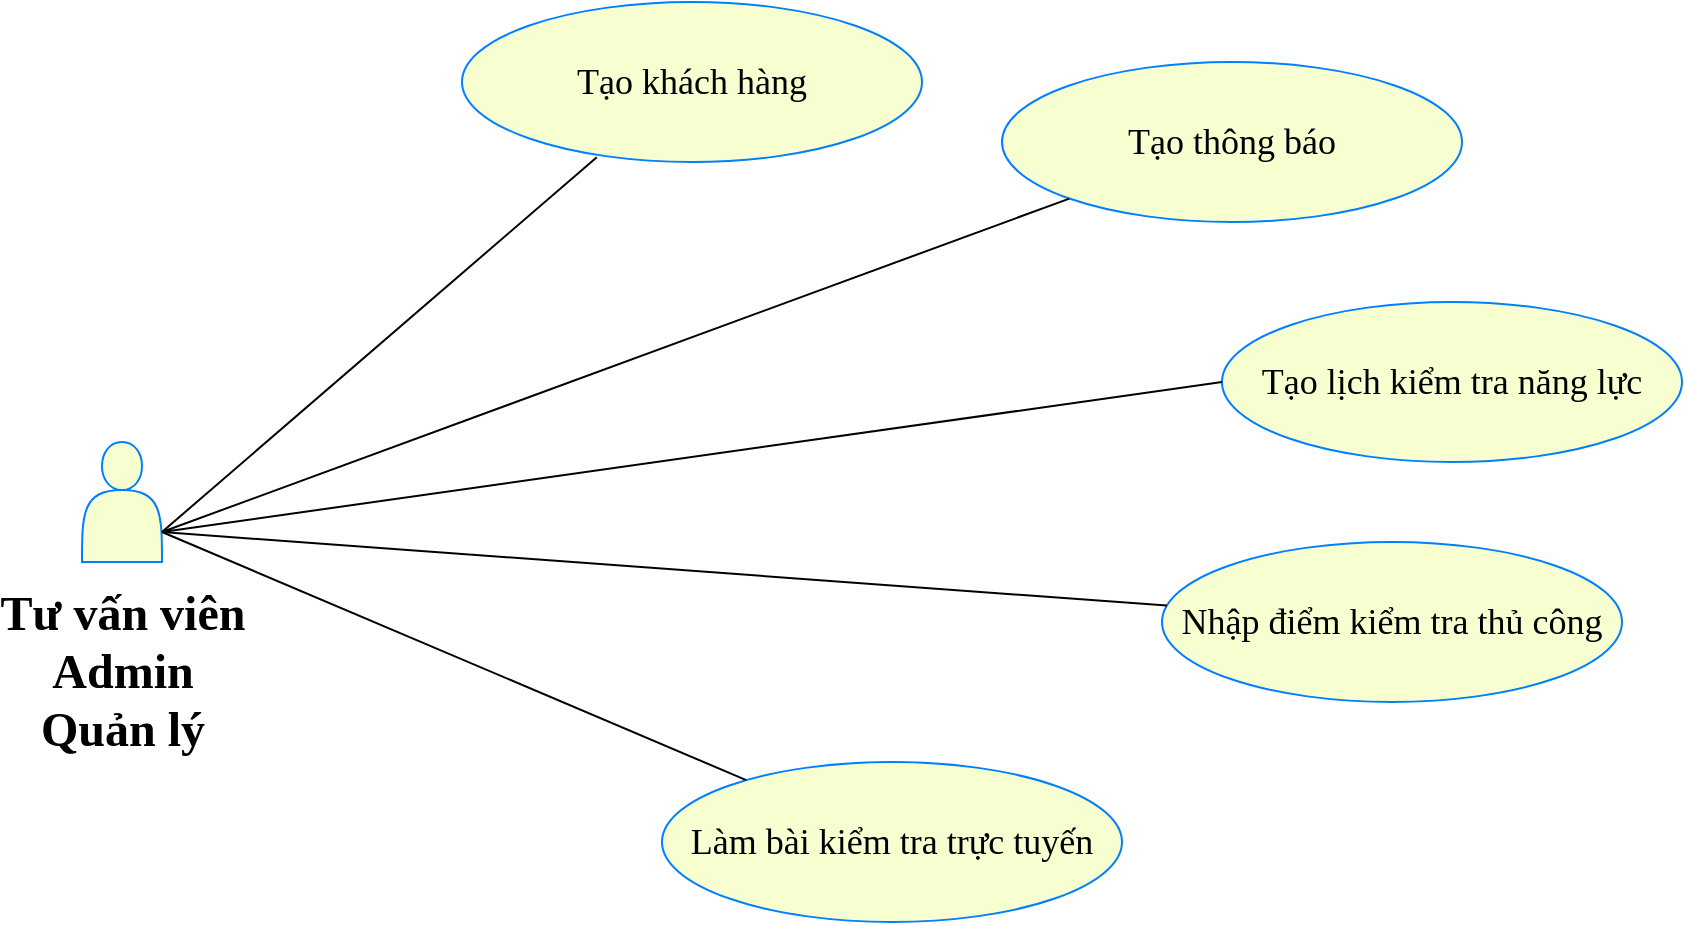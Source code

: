 <mxfile version="20.6.2" type="device" pages="7"><diagram id="JELa29tfsNm_QSZ0HAsf" name="Quản lý Leads"><mxGraphModel dx="2422" dy="1887" grid="1" gridSize="10" guides="1" tooltips="1" connect="1" arrows="1" fold="1" page="1" pageScale="1" pageWidth="850" pageHeight="1100" math="0" shadow="0"><root><mxCell id="0"/><mxCell id="1" parent="0"/><mxCell id="ToswnB5eETGiZeuNZOCN-1" value="" style="shape=actor;whiteSpace=wrap;html=1;strokeColor=#007FFF;fontFamily=Times New Roman;fontSize=18;fillColor=#F7FFD1;" parent="1" vertex="1"><mxGeometry x="-590" y="180" width="40" height="60" as="geometry"/></mxCell><mxCell id="ToswnB5eETGiZeuNZOCN-2" value="Tạo khách hàng" style="ellipse;whiteSpace=wrap;html=1;strokeColor=#007FFF;fontFamily=Times New Roman;fontSize=18;fillColor=#F7FFD1;" parent="1" vertex="1"><mxGeometry x="-400" y="-40" width="230" height="80" as="geometry"/></mxCell><mxCell id="ToswnB5eETGiZeuNZOCN-3" value="Tạo thông báo" style="ellipse;whiteSpace=wrap;html=1;strokeColor=#007FFF;fontFamily=Times New Roman;fontSize=18;fillColor=#F7FFD1;" parent="1" vertex="1"><mxGeometry x="-130" y="-10" width="230" height="80" as="geometry"/></mxCell><mxCell id="ToswnB5eETGiZeuNZOCN-4" value="Tạo lịch kiểm tra năng lực" style="ellipse;whiteSpace=wrap;html=1;strokeColor=#007FFF;fontFamily=Times New Roman;fontSize=18;fillColor=#F7FFD1;" parent="1" vertex="1"><mxGeometry x="-20" y="110" width="230" height="80" as="geometry"/></mxCell><mxCell id="ToswnB5eETGiZeuNZOCN-5" value="Nhập điểm kiểm tra thủ công" style="ellipse;whiteSpace=wrap;html=1;strokeColor=#007FFF;fontFamily=Times New Roman;fontSize=18;fillColor=#F7FFD1;" parent="1" vertex="1"><mxGeometry x="-50" y="230" width="230" height="80" as="geometry"/></mxCell><mxCell id="ToswnB5eETGiZeuNZOCN-6" value="Làm bài kiểm tra trực tuyến" style="ellipse;whiteSpace=wrap;html=1;strokeColor=#007FFF;fontFamily=Times New Roman;fontSize=18;fillColor=#F7FFD1;" parent="1" vertex="1"><mxGeometry x="-300" y="340" width="230" height="80" as="geometry"/></mxCell><mxCell id="ToswnB5eETGiZeuNZOCN-7" value="" style="endArrow=none;html=1;rounded=0;fontFamily=Times New Roman;fontSize=18;fillColor=#F7FFD1;exitX=1;exitY=0.75;exitDx=0;exitDy=0;entryX=0.293;entryY=0.97;entryDx=0;entryDy=0;entryPerimeter=0;" parent="1" source="ToswnB5eETGiZeuNZOCN-1" target="ToswnB5eETGiZeuNZOCN-2" edge="1"><mxGeometry width="50" height="50" relative="1" as="geometry"><mxPoint x="-20" y="310" as="sourcePoint"/><mxPoint x="30" y="260" as="targetPoint"/></mxGeometry></mxCell><mxCell id="ToswnB5eETGiZeuNZOCN-8" value="" style="endArrow=none;html=1;rounded=0;fontFamily=Times New Roman;fontSize=18;fillColor=#F7FFD1;exitX=1;exitY=0.75;exitDx=0;exitDy=0;entryX=0;entryY=1;entryDx=0;entryDy=0;" parent="1" source="ToswnB5eETGiZeuNZOCN-1" target="ToswnB5eETGiZeuNZOCN-3" edge="1"><mxGeometry width="50" height="50" relative="1" as="geometry"><mxPoint x="-20" y="310" as="sourcePoint"/><mxPoint x="30" y="260" as="targetPoint"/></mxGeometry></mxCell><mxCell id="ToswnB5eETGiZeuNZOCN-9" value="" style="endArrow=none;html=1;rounded=0;fontFamily=Times New Roman;fontSize=18;fillColor=#F7FFD1;exitX=1;exitY=0.75;exitDx=0;exitDy=0;entryX=0;entryY=0.5;entryDx=0;entryDy=0;" parent="1" source="ToswnB5eETGiZeuNZOCN-1" target="ToswnB5eETGiZeuNZOCN-4" edge="1"><mxGeometry width="50" height="50" relative="1" as="geometry"><mxPoint x="-20" y="310" as="sourcePoint"/><mxPoint x="30" y="260" as="targetPoint"/></mxGeometry></mxCell><mxCell id="ToswnB5eETGiZeuNZOCN-10" value="" style="endArrow=none;html=1;rounded=0;fontFamily=Times New Roman;fontSize=18;fillColor=#F7FFD1;exitX=1;exitY=0.75;exitDx=0;exitDy=0;" parent="1" source="ToswnB5eETGiZeuNZOCN-1" target="ToswnB5eETGiZeuNZOCN-5" edge="1"><mxGeometry width="50" height="50" relative="1" as="geometry"><mxPoint x="-20" y="310" as="sourcePoint"/><mxPoint x="30" y="260" as="targetPoint"/></mxGeometry></mxCell><mxCell id="ToswnB5eETGiZeuNZOCN-11" value="" style="endArrow=none;html=1;rounded=0;fontFamily=Times New Roman;fontSize=18;fillColor=#F7FFD1;exitX=1;exitY=0.75;exitDx=0;exitDy=0;" parent="1" source="ToswnB5eETGiZeuNZOCN-1" target="ToswnB5eETGiZeuNZOCN-6" edge="1"><mxGeometry width="50" height="50" relative="1" as="geometry"><mxPoint x="-20" y="310" as="sourcePoint"/><mxPoint x="30" y="260" as="targetPoint"/></mxGeometry></mxCell><mxCell id="ToswnB5eETGiZeuNZOCN-13" value="Tư vấn viên&lt;br&gt;Admin&lt;br&gt;Quản lý" style="text;strokeColor=none;fillColor=none;html=1;fontSize=24;fontStyle=1;verticalAlign=middle;align=center;fontFamily=Times New Roman;" parent="1" vertex="1"><mxGeometry x="-620" y="250" width="100" height="90" as="geometry"/></mxCell></root></mxGraphModel></diagram><diagram id="xCtnM7j1IlY3Oz6S2Kcw" name="Quản lý lớp học"><mxGraphModel dx="2422" dy="1887" grid="1" gridSize="10" guides="1" tooltips="1" connect="1" arrows="1" fold="1" page="1" pageScale="1" pageWidth="850" pageHeight="1100" math="0" shadow="0"><root><mxCell id="0"/><mxCell id="1" parent="0"/><mxCell id="w-nItV2jqnV6-jG1Z9TI-1" value="" style="shape=actor;whiteSpace=wrap;html=1;strokeColor=#007FFF;fontFamily=Times New Roman;fontSize=18;fillColor=#F7FFD1;" vertex="1" parent="1"><mxGeometry x="-590" y="180" width="40" height="60" as="geometry"/></mxCell><mxCell id="w-nItV2jqnV6-jG1Z9TI-2" value="Tạo lớp học" style="ellipse;whiteSpace=wrap;html=1;strokeColor=#007FFF;fontFamily=Times New Roman;fontSize=18;fillColor=#F7FFD1;" vertex="1" parent="1"><mxGeometry x="-400" y="-40" width="230" height="80" as="geometry"/></mxCell><mxCell id="w-nItV2jqnV6-jG1Z9TI-3" value="Tạo lịch học" style="ellipse;whiteSpace=wrap;html=1;strokeColor=#007FFF;fontFamily=Times New Roman;fontSize=18;fillColor=#F7FFD1;" vertex="1" parent="1"><mxGeometry x="-100" y="-90" width="230" height="80" as="geometry"/></mxCell><mxCell id="w-nItV2jqnV6-jG1Z9TI-4" value="Sửa lịch học" style="ellipse;whiteSpace=wrap;html=1;strokeColor=#007FFF;fontFamily=Times New Roman;fontSize=18;fillColor=#F7FFD1;" vertex="1" parent="1"><mxGeometry x="170" y="-60" width="230" height="80" as="geometry"/></mxCell><mxCell id="w-nItV2jqnV6-jG1Z9TI-5" value="Điểm danh học viên" style="ellipse;whiteSpace=wrap;html=1;strokeColor=#007FFF;fontFamily=Times New Roman;fontSize=18;fillColor=#F7FFD1;" vertex="1" parent="1"><mxGeometry x="280" y="30" width="230" height="80" as="geometry"/></mxCell><mxCell id="w-nItV2jqnV6-jG1Z9TI-6" value="Tạo bảng điểm" style="ellipse;whiteSpace=wrap;html=1;strokeColor=#007FFF;fontFamily=Times New Roman;fontSize=18;fillColor=#F7FFD1;" vertex="1" parent="1"><mxGeometry x="60" y="160" width="230" height="80" as="geometry"/></mxCell><mxCell id="w-nItV2jqnV6-jG1Z9TI-7" value="" style="endArrow=none;html=1;rounded=0;fontFamily=Times New Roman;fontSize=18;fillColor=#F7FFD1;exitX=1;exitY=0.75;exitDx=0;exitDy=0;entryX=0.293;entryY=0.97;entryDx=0;entryDy=0;entryPerimeter=0;" edge="1" parent="1" source="w-nItV2jqnV6-jG1Z9TI-1" target="w-nItV2jqnV6-jG1Z9TI-2"><mxGeometry width="50" height="50" relative="1" as="geometry"><mxPoint x="-20" y="310" as="sourcePoint"/><mxPoint x="30" y="260" as="targetPoint"/></mxGeometry></mxCell><mxCell id="w-nItV2jqnV6-jG1Z9TI-8" value="" style="endArrow=none;html=1;rounded=0;fontFamily=Times New Roman;fontSize=18;fillColor=#F7FFD1;exitX=1;exitY=0.75;exitDx=0;exitDy=0;entryX=0;entryY=1;entryDx=0;entryDy=0;" edge="1" parent="1" source="w-nItV2jqnV6-jG1Z9TI-1" target="w-nItV2jqnV6-jG1Z9TI-3"><mxGeometry width="50" height="50" relative="1" as="geometry"><mxPoint x="-20" y="310" as="sourcePoint"/><mxPoint x="30" y="260" as="targetPoint"/></mxGeometry></mxCell><mxCell id="w-nItV2jqnV6-jG1Z9TI-9" value="" style="endArrow=none;html=1;rounded=0;fontFamily=Times New Roman;fontSize=18;fillColor=#F7FFD1;exitX=1;exitY=0.75;exitDx=0;exitDy=0;entryX=0;entryY=0.5;entryDx=0;entryDy=0;" edge="1" parent="1" source="w-nItV2jqnV6-jG1Z9TI-1" target="w-nItV2jqnV6-jG1Z9TI-4"><mxGeometry width="50" height="50" relative="1" as="geometry"><mxPoint x="-20" y="310" as="sourcePoint"/><mxPoint x="30" y="260" as="targetPoint"/></mxGeometry></mxCell><mxCell id="w-nItV2jqnV6-jG1Z9TI-10" value="" style="endArrow=none;html=1;rounded=0;fontFamily=Times New Roman;fontSize=18;fillColor=#F7FFD1;exitX=1;exitY=0.75;exitDx=0;exitDy=0;" edge="1" parent="1" source="w-nItV2jqnV6-jG1Z9TI-1" target="w-nItV2jqnV6-jG1Z9TI-5"><mxGeometry width="50" height="50" relative="1" as="geometry"><mxPoint x="-20" y="310" as="sourcePoint"/><mxPoint x="30" y="260" as="targetPoint"/></mxGeometry></mxCell><mxCell id="w-nItV2jqnV6-jG1Z9TI-11" value="" style="endArrow=none;html=1;rounded=0;fontFamily=Times New Roman;fontSize=18;fillColor=#F7FFD1;exitX=1;exitY=0.75;exitDx=0;exitDy=0;" edge="1" parent="1" source="w-nItV2jqnV6-jG1Z9TI-1" target="w-nItV2jqnV6-jG1Z9TI-6"><mxGeometry width="50" height="50" relative="1" as="geometry"><mxPoint x="-20" y="310" as="sourcePoint"/><mxPoint x="30" y="260" as="targetPoint"/></mxGeometry></mxCell><mxCell id="w-nItV2jqnV6-jG1Z9TI-12" value="Học vụ&lt;br&gt;Admin&lt;br&gt;Quản lý&lt;br&gt;Giáo viên" style="text;strokeColor=none;fillColor=none;html=1;fontSize=24;fontStyle=1;verticalAlign=middle;align=center;fontFamily=Times New Roman;" vertex="1" parent="1"><mxGeometry x="-620" y="260" width="100" height="90" as="geometry"/></mxCell><mxCell id="w-nItV2jqnV6-jG1Z9TI-14" value="Nhập điểm" style="ellipse;whiteSpace=wrap;html=1;strokeColor=#007FFF;fontFamily=Times New Roman;fontSize=18;fillColor=#F7FFD1;" vertex="1" parent="1"><mxGeometry x="400" y="160" width="230" height="80" as="geometry"/></mxCell><mxCell id="w-nItV2jqnV6-jG1Z9TI-15" value="" style="endArrow=none;dashed=1;html=1;rounded=0;entryX=1;entryY=0.5;entryDx=0;entryDy=0;exitX=0;exitY=0.5;exitDx=0;exitDy=0;" edge="1" parent="1" source="w-nItV2jqnV6-jG1Z9TI-14" target="w-nItV2jqnV6-jG1Z9TI-6"><mxGeometry width="50" height="50" relative="1" as="geometry"><mxPoint y="290" as="sourcePoint"/><mxPoint x="50" y="240" as="targetPoint"/></mxGeometry></mxCell><mxCell id="w-nItV2jqnV6-jG1Z9TI-17" value="Điểm danh giáo viên" style="ellipse;whiteSpace=wrap;html=1;strokeColor=#007FFF;fontFamily=Times New Roman;fontSize=18;fillColor=#F7FFD1;" vertex="1" parent="1"><mxGeometry x="210" y="270" width="230" height="80" as="geometry"/></mxCell><mxCell id="w-nItV2jqnV6-jG1Z9TI-18" value="Tạo phản hồi học viên" style="ellipse;whiteSpace=wrap;html=1;strokeColor=#007FFF;fontFamily=Times New Roman;fontSize=18;fillColor=#F7FFD1;" vertex="1" parent="1"><mxGeometry x="160" y="360" width="230" height="80" as="geometry"/></mxCell><mxCell id="w-nItV2jqnV6-jG1Z9TI-19" value="Tạo phản hồi giáo viên" style="ellipse;whiteSpace=wrap;html=1;strokeColor=#007FFF;fontFamily=Times New Roman;fontSize=18;fillColor=#F7FFD1;" vertex="1" parent="1"><mxGeometry x="-70" y="440" width="230" height="80" as="geometry"/></mxCell><mxCell id="w-nItV2jqnV6-jG1Z9TI-20" value="Tạo thông báo" style="ellipse;whiteSpace=wrap;html=1;strokeColor=#007FFF;fontFamily=Times New Roman;fontSize=18;fillColor=#F7FFD1;" vertex="1" parent="1"><mxGeometry x="-290" y="510" width="230" height="80" as="geometry"/></mxCell><mxCell id="w-nItV2jqnV6-jG1Z9TI-21" value="" style="endArrow=none;html=1;rounded=0;exitX=1;exitY=0.75;exitDx=0;exitDy=0;entryX=0;entryY=0.5;entryDx=0;entryDy=0;" edge="1" parent="1" source="w-nItV2jqnV6-jG1Z9TI-1" target="w-nItV2jqnV6-jG1Z9TI-17"><mxGeometry width="50" height="50" relative="1" as="geometry"><mxPoint y="290" as="sourcePoint"/><mxPoint x="50" y="240" as="targetPoint"/></mxGeometry></mxCell><mxCell id="w-nItV2jqnV6-jG1Z9TI-22" value="" style="endArrow=none;html=1;rounded=0;exitX=1;exitY=0.75;exitDx=0;exitDy=0;entryX=0.007;entryY=0.423;entryDx=0;entryDy=0;entryPerimeter=0;" edge="1" parent="1" source="w-nItV2jqnV6-jG1Z9TI-1" target="w-nItV2jqnV6-jG1Z9TI-18"><mxGeometry width="50" height="50" relative="1" as="geometry"><mxPoint y="290" as="sourcePoint"/><mxPoint x="50" y="240" as="targetPoint"/></mxGeometry></mxCell><mxCell id="w-nItV2jqnV6-jG1Z9TI-23" value="" style="endArrow=none;html=1;rounded=0;exitX=1;exitY=0.75;exitDx=0;exitDy=0;" edge="1" parent="1" source="w-nItV2jqnV6-jG1Z9TI-1" target="w-nItV2jqnV6-jG1Z9TI-19"><mxGeometry width="50" height="50" relative="1" as="geometry"><mxPoint y="290" as="sourcePoint"/><mxPoint x="50" y="240" as="targetPoint"/></mxGeometry></mxCell><mxCell id="w-nItV2jqnV6-jG1Z9TI-24" value="" style="endArrow=none;html=1;rounded=0;exitX=1;exitY=0.75;exitDx=0;exitDy=0;entryX=0.403;entryY=-0.012;entryDx=0;entryDy=0;entryPerimeter=0;" edge="1" parent="1" source="w-nItV2jqnV6-jG1Z9TI-1" target="w-nItV2jqnV6-jG1Z9TI-20"><mxGeometry width="50" height="50" relative="1" as="geometry"><mxPoint y="290" as="sourcePoint"/><mxPoint x="50" y="240" as="targetPoint"/></mxGeometry></mxCell></root></mxGraphModel></diagram><diagram id="HR6Qr_AjWCQT_MpVEEp0" name="Quản lý tài chính"><mxGraphModel dx="2422" dy="1887" grid="1" gridSize="10" guides="1" tooltips="1" connect="1" arrows="1" fold="1" page="1" pageScale="1" pageWidth="850" pageHeight="1100" math="0" shadow="0"><root><mxCell id="0"/><mxCell id="1" parent="0"/><mxCell id="VuKXddHYgwAP5kLXlizU-1" value="" style="shape=actor;whiteSpace=wrap;html=1;strokeColor=#007FFF;fontFamily=Times New Roman;fontSize=18;fillColor=#F7FFD1;" vertex="1" parent="1"><mxGeometry x="-590" y="120" width="40" height="60" as="geometry"/></mxCell><mxCell id="VuKXddHYgwAP5kLXlizU-2" value="Thanh toán nợ phí" style="ellipse;whiteSpace=wrap;html=1;strokeColor=#007FFF;fontFamily=Times New Roman;fontSize=18;fillColor=#F7FFD1;" vertex="1" parent="1"><mxGeometry x="-400" y="-40" width="230" height="80" as="geometry"/></mxCell><mxCell id="VuKXddHYgwAP5kLXlizU-3" value="Tạo yêu cầu hoàn tiền" style="ellipse;whiteSpace=wrap;html=1;strokeColor=#007FFF;fontFamily=Times New Roman;fontSize=18;fillColor=#F7FFD1;" vertex="1" parent="1"><mxGeometry x="-130" y="-10" width="230" height="80" as="geometry"/></mxCell><mxCell id="VuKXddHYgwAP5kLXlizU-4" value="Tạo phiếu thu" style="ellipse;whiteSpace=wrap;html=1;strokeColor=#007FFF;fontFamily=Times New Roman;fontSize=18;fillColor=#F7FFD1;" vertex="1" parent="1"><mxGeometry x="-110" y="140" width="230" height="80" as="geometry"/></mxCell><mxCell id="VuKXddHYgwAP5kLXlizU-5" value="Tạo phiếu chi" style="ellipse;whiteSpace=wrap;html=1;strokeColor=#007FFF;fontFamily=Times New Roman;fontSize=18;fillColor=#F7FFD1;" vertex="1" parent="1"><mxGeometry x="-280" y="260" width="230" height="80" as="geometry"/></mxCell><mxCell id="VuKXddHYgwAP5kLXlizU-7" value="" style="endArrow=none;html=1;rounded=0;fontFamily=Times New Roman;fontSize=18;fillColor=#F7FFD1;exitX=1;exitY=0.75;exitDx=0;exitDy=0;entryX=0.293;entryY=0.97;entryDx=0;entryDy=0;entryPerimeter=0;" edge="1" parent="1" source="VuKXddHYgwAP5kLXlizU-1" target="VuKXddHYgwAP5kLXlizU-2"><mxGeometry width="50" height="50" relative="1" as="geometry"><mxPoint x="-20" y="310" as="sourcePoint"/><mxPoint x="30" y="260" as="targetPoint"/></mxGeometry></mxCell><mxCell id="VuKXddHYgwAP5kLXlizU-8" value="" style="endArrow=none;html=1;rounded=0;fontFamily=Times New Roman;fontSize=18;fillColor=#F7FFD1;exitX=1;exitY=0.75;exitDx=0;exitDy=0;entryX=0;entryY=1;entryDx=0;entryDy=0;" edge="1" parent="1" source="VuKXddHYgwAP5kLXlizU-1" target="VuKXddHYgwAP5kLXlizU-3"><mxGeometry width="50" height="50" relative="1" as="geometry"><mxPoint x="-20" y="310" as="sourcePoint"/><mxPoint x="30" y="260" as="targetPoint"/></mxGeometry></mxCell><mxCell id="VuKXddHYgwAP5kLXlizU-9" value="" style="endArrow=none;html=1;rounded=0;fontFamily=Times New Roman;fontSize=18;fillColor=#F7FFD1;exitX=1;exitY=0.75;exitDx=0;exitDy=0;entryX=0;entryY=0.5;entryDx=0;entryDy=0;" edge="1" parent="1" source="VuKXddHYgwAP5kLXlizU-1" target="VuKXddHYgwAP5kLXlizU-4"><mxGeometry width="50" height="50" relative="1" as="geometry"><mxPoint x="-20" y="310" as="sourcePoint"/><mxPoint x="30" y="260" as="targetPoint"/></mxGeometry></mxCell><mxCell id="VuKXddHYgwAP5kLXlizU-10" value="" style="endArrow=none;html=1;rounded=0;fontFamily=Times New Roman;fontSize=18;fillColor=#F7FFD1;exitX=1;exitY=0.75;exitDx=0;exitDy=0;" edge="1" parent="1" source="VuKXddHYgwAP5kLXlizU-1" target="VuKXddHYgwAP5kLXlizU-5"><mxGeometry width="50" height="50" relative="1" as="geometry"><mxPoint x="-20" y="310" as="sourcePoint"/><mxPoint x="30" y="260" as="targetPoint"/></mxGeometry></mxCell><mxCell id="VuKXddHYgwAP5kLXlizU-12" value="Admin&lt;br&gt;Quản lý" style="text;strokeColor=none;fillColor=none;html=1;fontSize=24;fontStyle=1;verticalAlign=middle;align=center;fontFamily=Times New Roman;" vertex="1" parent="1"><mxGeometry x="-620" y="200" width="100" height="90" as="geometry"/></mxCell><mxCell id="VuKXddHYgwAP5kLXlizU-13" value="Xác nhận hoàn tiền" style="ellipse;whiteSpace=wrap;html=1;strokeColor=#007FFF;fontFamily=Times New Roman;fontSize=18;fillColor=#F7FFD1;" vertex="1" parent="1"><mxGeometry x="20" y="-160" width="230" height="80" as="geometry"/></mxCell><mxCell id="VuKXddHYgwAP5kLXlizU-14" value="" style="endArrow=none;dashed=1;html=1;rounded=0;entryX=1;entryY=0;entryDx=0;entryDy=0;exitX=0.5;exitY=1;exitDx=0;exitDy=0;" edge="1" parent="1" source="VuKXddHYgwAP5kLXlizU-13" target="VuKXddHYgwAP5kLXlizU-3"><mxGeometry width="50" height="50" relative="1" as="geometry"><mxPoint x="-160" y="140" as="sourcePoint"/><mxPoint x="-110" y="90" as="targetPoint"/></mxGeometry></mxCell></root></mxGraphModel></diagram><diagram id="R1zCDpYxc_svb6rOB3Z9" name="Quản lý học viên"><mxGraphModel dx="2422" dy="1887" grid="1" gridSize="10" guides="1" tooltips="1" connect="1" arrows="1" fold="1" page="1" pageScale="1" pageWidth="850" pageHeight="1100" math="0" shadow="0"><root><mxCell id="0"/><mxCell id="1" parent="0"/><mxCell id="9zd0rDPrC1LitaoNfhTC-1" value="" style="shape=actor;whiteSpace=wrap;html=1;strokeColor=#007FFF;fontFamily=Times New Roman;fontSize=18;fillColor=#F7FFD1;" vertex="1" parent="1"><mxGeometry x="-590" y="80" width="40" height="60" as="geometry"/></mxCell><mxCell id="9zd0rDPrC1LitaoNfhTC-2" value="Đăng ký học" style="ellipse;whiteSpace=wrap;html=1;strokeColor=#007FFF;fontFamily=Times New Roman;fontSize=18;fillColor=#F7FFD1;" vertex="1" parent="1"><mxGeometry x="-250" y="-110" width="230" height="80" as="geometry"/></mxCell><mxCell id="9zd0rDPrC1LitaoNfhTC-3" value="Chuyển lớp học" style="ellipse;whiteSpace=wrap;html=1;strokeColor=#007FFF;fontFamily=Times New Roman;fontSize=18;fillColor=#F7FFD1;" vertex="1" parent="1"><mxGeometry x="10" y="-20" width="230" height="80" as="geometry"/></mxCell><mxCell id="9zd0rDPrC1LitaoNfhTC-4" value="Tạo bảo lưu học tập" style="ellipse;whiteSpace=wrap;html=1;strokeColor=#007FFF;fontFamily=Times New Roman;fontSize=18;fillColor=#F7FFD1;" vertex="1" parent="1"><mxGeometry x="30" y="130" width="230" height="80" as="geometry"/></mxCell><mxCell id="9zd0rDPrC1LitaoNfhTC-5" value="Tạo học thử" style="ellipse;whiteSpace=wrap;html=1;strokeColor=#007FFF;fontFamily=Times New Roman;fontSize=18;fillColor=#F7FFD1;" vertex="1" parent="1"><mxGeometry x="-150" y="250" width="230" height="80" as="geometry"/></mxCell><mxCell id="9zd0rDPrC1LitaoNfhTC-6" value="" style="endArrow=none;html=1;rounded=0;fontFamily=Times New Roman;fontSize=18;fillColor=#F7FFD1;exitX=1;exitY=0.75;exitDx=0;exitDy=0;entryX=0.293;entryY=0.97;entryDx=0;entryDy=0;entryPerimeter=0;" edge="1" parent="1" source="9zd0rDPrC1LitaoNfhTC-1" target="9zd0rDPrC1LitaoNfhTC-2"><mxGeometry width="50" height="50" relative="1" as="geometry"><mxPoint x="-20" y="310" as="sourcePoint"/><mxPoint x="30" y="260" as="targetPoint"/></mxGeometry></mxCell><mxCell id="9zd0rDPrC1LitaoNfhTC-7" value="" style="endArrow=none;html=1;rounded=0;fontFamily=Times New Roman;fontSize=18;fillColor=#F7FFD1;exitX=1;exitY=0.75;exitDx=0;exitDy=0;entryX=0;entryY=1;entryDx=0;entryDy=0;" edge="1" parent="1" source="9zd0rDPrC1LitaoNfhTC-1" target="9zd0rDPrC1LitaoNfhTC-3"><mxGeometry width="50" height="50" relative="1" as="geometry"><mxPoint x="-20" y="310" as="sourcePoint"/><mxPoint x="30" y="260" as="targetPoint"/></mxGeometry></mxCell><mxCell id="9zd0rDPrC1LitaoNfhTC-8" value="" style="endArrow=none;html=1;rounded=0;fontFamily=Times New Roman;fontSize=18;fillColor=#F7FFD1;exitX=1;exitY=0.75;exitDx=0;exitDy=0;entryX=0;entryY=0.5;entryDx=0;entryDy=0;" edge="1" parent="1" source="9zd0rDPrC1LitaoNfhTC-1" target="9zd0rDPrC1LitaoNfhTC-4"><mxGeometry width="50" height="50" relative="1" as="geometry"><mxPoint x="-20" y="310" as="sourcePoint"/><mxPoint x="30" y="260" as="targetPoint"/></mxGeometry></mxCell><mxCell id="9zd0rDPrC1LitaoNfhTC-9" value="" style="endArrow=none;html=1;rounded=0;fontFamily=Times New Roman;fontSize=18;fillColor=#F7FFD1;exitX=1;exitY=0.75;exitDx=0;exitDy=0;" edge="1" parent="1" source="9zd0rDPrC1LitaoNfhTC-1" target="9zd0rDPrC1LitaoNfhTC-5"><mxGeometry width="50" height="50" relative="1" as="geometry"><mxPoint x="-20" y="310" as="sourcePoint"/><mxPoint x="30" y="260" as="targetPoint"/></mxGeometry></mxCell><mxCell id="9zd0rDPrC1LitaoNfhTC-10" value="Admin&lt;br&gt;Tư vấn viên&amp;nbsp;&lt;br&gt;Học vụ&lt;br&gt;Quản lý" style="text;strokeColor=none;fillColor=none;html=1;fontSize=24;fontStyle=1;verticalAlign=middle;align=center;fontFamily=Times New Roman;" vertex="1" parent="1"><mxGeometry x="-620" y="160" width="100" height="90" as="geometry"/></mxCell></root></mxGraphModel></diagram><diagram id="cdFZCT-Y16ZwxcPoagDP" name="Phòng học trực tuyến"><mxGraphModel dx="2422" dy="1887" grid="1" gridSize="10" guides="1" tooltips="1" connect="1" arrows="1" fold="1" page="1" pageScale="1" pageWidth="850" pageHeight="1100" math="0" shadow="0"><root><mxCell id="0"/><mxCell id="1" parent="0"/><mxCell id="QYS5aZ0SzHNxVf_paGxX-1" value="" style="shape=actor;whiteSpace=wrap;html=1;strokeColor=#007FFF;fontFamily=Times New Roman;fontSize=18;fillColor=#F7FFD1;" vertex="1" parent="1"><mxGeometry x="-590" y="80" width="40" height="60" as="geometry"/></mxCell><mxCell id="QYS5aZ0SzHNxVf_paGxX-2" value="Thêm tài khoản zoom vào hệ thống" style="ellipse;whiteSpace=wrap;html=1;strokeColor=#007FFF;fontFamily=Times New Roman;fontSize=18;fillColor=#F7FFD1;" vertex="1" parent="1"><mxGeometry x="-250" y="-110" width="230" height="80" as="geometry"/></mxCell><mxCell id="QYS5aZ0SzHNxVf_paGxX-3" value="Tạo phòng học trực tuyến" style="ellipse;whiteSpace=wrap;html=1;strokeColor=#007FFF;fontFamily=Times New Roman;fontSize=18;fillColor=#F7FFD1;" vertex="1" parent="1"><mxGeometry x="10" y="-20" width="230" height="80" as="geometry"/></mxCell><mxCell id="QYS5aZ0SzHNxVf_paGxX-4" value="Đóng phòng học trực tuyến" style="ellipse;whiteSpace=wrap;html=1;strokeColor=#007FFF;fontFamily=Times New Roman;fontSize=18;fillColor=#F7FFD1;" vertex="1" parent="1"><mxGeometry x="-60" y="190" width="230" height="80" as="geometry"/></mxCell><mxCell id="QYS5aZ0SzHNxVf_paGxX-5" value="Vào phòng học trực tuyến" style="ellipse;whiteSpace=wrap;html=1;strokeColor=#007FFF;fontFamily=Times New Roman;fontSize=18;fillColor=#F7FFD1;" vertex="1" parent="1"><mxGeometry x="50" y="80" width="230" height="80" as="geometry"/></mxCell><mxCell id="QYS5aZ0SzHNxVf_paGxX-6" value="" style="endArrow=none;html=1;rounded=0;fontFamily=Times New Roman;fontSize=18;fillColor=#F7FFD1;exitX=1;exitY=0.75;exitDx=0;exitDy=0;entryX=0.293;entryY=0.97;entryDx=0;entryDy=0;entryPerimeter=0;" edge="1" parent="1" source="QYS5aZ0SzHNxVf_paGxX-1" target="QYS5aZ0SzHNxVf_paGxX-2"><mxGeometry width="50" height="50" relative="1" as="geometry"><mxPoint x="-20" y="310" as="sourcePoint"/><mxPoint x="30" y="260" as="targetPoint"/></mxGeometry></mxCell><mxCell id="QYS5aZ0SzHNxVf_paGxX-7" value="" style="endArrow=none;html=1;rounded=0;fontFamily=Times New Roman;fontSize=18;fillColor=#F7FFD1;exitX=1;exitY=0.75;exitDx=0;exitDy=0;entryX=0;entryY=1;entryDx=0;entryDy=0;" edge="1" parent="1" source="QYS5aZ0SzHNxVf_paGxX-1" target="QYS5aZ0SzHNxVf_paGxX-3"><mxGeometry width="50" height="50" relative="1" as="geometry"><mxPoint x="-20" y="310" as="sourcePoint"/><mxPoint x="30" y="260" as="targetPoint"/></mxGeometry></mxCell><mxCell id="QYS5aZ0SzHNxVf_paGxX-8" value="" style="endArrow=none;html=1;rounded=0;fontFamily=Times New Roman;fontSize=18;fillColor=#F7FFD1;exitX=1;exitY=0.75;exitDx=0;exitDy=0;entryX=0;entryY=0.5;entryDx=0;entryDy=0;" edge="1" parent="1" source="QYS5aZ0SzHNxVf_paGxX-1" target="QYS5aZ0SzHNxVf_paGxX-4"><mxGeometry width="50" height="50" relative="1" as="geometry"><mxPoint x="-20" y="310" as="sourcePoint"/><mxPoint x="30" y="260" as="targetPoint"/></mxGeometry></mxCell><mxCell id="QYS5aZ0SzHNxVf_paGxX-9" value="" style="endArrow=none;html=1;rounded=0;fontFamily=Times New Roman;fontSize=18;fillColor=#F7FFD1;exitX=1;exitY=0.75;exitDx=0;exitDy=0;" edge="1" parent="1" source="QYS5aZ0SzHNxVf_paGxX-1" target="QYS5aZ0SzHNxVf_paGxX-5"><mxGeometry width="50" height="50" relative="1" as="geometry"><mxPoint x="-20" y="310" as="sourcePoint"/><mxPoint x="30" y="260" as="targetPoint"/></mxGeometry></mxCell><mxCell id="QYS5aZ0SzHNxVf_paGxX-10" value="Admin&amp;nbsp;&lt;br&gt;Học vụ&lt;br&gt;Quản lý&lt;br&gt;Giáo viên" style="text;strokeColor=none;fillColor=none;html=1;fontSize=24;fontStyle=1;verticalAlign=middle;align=center;fontFamily=Times New Roman;" vertex="1" parent="1"><mxGeometry x="-620" y="160" width="100" height="90" as="geometry"/></mxCell></root></mxGraphModel></diagram><diagram id="3EWG8jtats2ITJCSngoJ" name="Tính lương giáo viên"><mxGraphModel dx="2422" dy="1887" grid="1" gridSize="10" guides="1" tooltips="1" connect="1" arrows="1" fold="1" page="1" pageScale="1" pageWidth="850" pageHeight="1100" math="0" shadow="0"><root><mxCell id="0"/><mxCell id="1" parent="0"/><mxCell id="fu_0hZBgn2xjoJtyStl0-1" value="" style="shape=actor;whiteSpace=wrap;html=1;strokeColor=#007FFF;fontFamily=Times New Roman;fontSize=18;fillColor=#F7FFD1;" vertex="1" parent="1"><mxGeometry x="-590" y="50" width="40" height="60" as="geometry"/></mxCell><mxCell id="fu_0hZBgn2xjoJtyStl0-2" value="Tính lương" style="ellipse;whiteSpace=wrap;html=1;strokeColor=#007FFF;fontFamily=Times New Roman;fontSize=18;fillColor=#F7FFD1;" vertex="1" parent="1"><mxGeometry x="-110" y="-30" width="230" height="80" as="geometry"/></mxCell><mxCell id="fu_0hZBgn2xjoJtyStl0-3" value="Xác nhận thanh toán lương" style="ellipse;whiteSpace=wrap;html=1;strokeColor=#007FFF;fontFamily=Times New Roman;fontSize=18;fillColor=#F7FFD1;" vertex="1" parent="1"><mxGeometry x="-110" y="120" width="230" height="80" as="geometry"/></mxCell><mxCell id="fu_0hZBgn2xjoJtyStl0-6" value="" style="endArrow=none;html=1;rounded=0;fontFamily=Times New Roman;fontSize=18;fillColor=#F7FFD1;exitX=1;exitY=0.75;exitDx=0;exitDy=0;entryX=0;entryY=0.5;entryDx=0;entryDy=0;" edge="1" parent="1" source="fu_0hZBgn2xjoJtyStl0-1" target="fu_0hZBgn2xjoJtyStl0-2"><mxGeometry width="50" height="50" relative="1" as="geometry"><mxPoint x="-20" y="310" as="sourcePoint"/><mxPoint x="30" y="260" as="targetPoint"/></mxGeometry></mxCell><mxCell id="fu_0hZBgn2xjoJtyStl0-7" value="" style="endArrow=none;html=1;rounded=0;fontFamily=Times New Roman;fontSize=18;fillColor=#F7FFD1;exitX=1;exitY=0.75;exitDx=0;exitDy=0;entryX=0;entryY=0.5;entryDx=0;entryDy=0;" edge="1" parent="1" source="fu_0hZBgn2xjoJtyStl0-1" target="fu_0hZBgn2xjoJtyStl0-3"><mxGeometry width="50" height="50" relative="1" as="geometry"><mxPoint x="-20" y="310" as="sourcePoint"/><mxPoint x="30" y="260" as="targetPoint"/></mxGeometry></mxCell><mxCell id="fu_0hZBgn2xjoJtyStl0-10" value="Admin&amp;nbsp;&lt;br&gt;Quản lý" style="text;strokeColor=none;fillColor=none;html=1;fontSize=24;fontStyle=1;verticalAlign=middle;align=center;fontFamily=Times New Roman;" vertex="1" parent="1"><mxGeometry x="-620" y="120" width="100" height="90" as="geometry"/></mxCell></root></mxGraphModel></diagram><diagram id="hL6ushgiQ7FGaJ0CXbLJ" name="Lịch nghỉ giáo viên"><mxGraphModel dx="2422" dy="1887" grid="1" gridSize="10" guides="1" tooltips="1" connect="1" arrows="1" fold="1" page="1" pageScale="1" pageWidth="850" pageHeight="1100" math="0" shadow="0"><root><mxCell id="0"/><mxCell id="1" parent="0"/><mxCell id="XwMe-AN7RVqUR0Z6mih2-1" value="" style="shape=actor;whiteSpace=wrap;html=1;strokeColor=#007FFF;fontFamily=Times New Roman;fontSize=18;fillColor=#F7FFD1;" vertex="1" parent="1"><mxGeometry x="-590" y="50" width="40" height="60" as="geometry"/></mxCell><mxCell id="XwMe-AN7RVqUR0Z6mih2-2" value="Đăng ký nghỉ" style="ellipse;whiteSpace=wrap;html=1;strokeColor=#007FFF;fontFamily=Times New Roman;fontSize=18;fillColor=#F7FFD1;" vertex="1" parent="1"><mxGeometry x="-120" y="-40" width="230" height="80" as="geometry"/></mxCell><mxCell id="XwMe-AN7RVqUR0Z6mih2-3" value="Duyệt nghỉ" style="ellipse;whiteSpace=wrap;html=1;strokeColor=#007FFF;fontFamily=Times New Roman;fontSize=18;fillColor=#F7FFD1;" vertex="1" parent="1"><mxGeometry x="-100" y="120" width="230" height="80" as="geometry"/></mxCell><mxCell id="XwMe-AN7RVqUR0Z6mih2-4" value="" style="endArrow=none;html=1;rounded=0;fontFamily=Times New Roman;fontSize=18;fillColor=#F7FFD1;exitX=1;exitY=0.75;exitDx=0;exitDy=0;entryX=0;entryY=0.5;entryDx=0;entryDy=0;" edge="1" parent="1" source="XwMe-AN7RVqUR0Z6mih2-1" target="XwMe-AN7RVqUR0Z6mih2-2"><mxGeometry width="50" height="50" relative="1" as="geometry"><mxPoint x="-20" y="310" as="sourcePoint"/><mxPoint x="30" y="260" as="targetPoint"/></mxGeometry></mxCell><mxCell id="XwMe-AN7RVqUR0Z6mih2-5" value="" style="endArrow=none;html=1;rounded=0;fontFamily=Times New Roman;fontSize=18;fillColor=#F7FFD1;exitX=1;exitY=0.75;exitDx=0;exitDy=0;entryX=0;entryY=0.5;entryDx=0;entryDy=0;" edge="1" parent="1" source="XwMe-AN7RVqUR0Z6mih2-1" target="XwMe-AN7RVqUR0Z6mih2-3"><mxGeometry width="50" height="50" relative="1" as="geometry"><mxPoint x="-20" y="310" as="sourcePoint"/><mxPoint x="30" y="260" as="targetPoint"/></mxGeometry></mxCell><mxCell id="XwMe-AN7RVqUR0Z6mih2-6" value="Admin&amp;nbsp;&lt;br&gt;Quản lý&lt;br&gt;Học vụ&lt;br&gt;Giáo viên" style="text;strokeColor=none;fillColor=none;html=1;fontSize=24;fontStyle=1;verticalAlign=middle;align=center;fontFamily=Times New Roman;" vertex="1" parent="1"><mxGeometry x="-620" y="140" width="100" height="90" as="geometry"/></mxCell></root></mxGraphModel></diagram></mxfile>